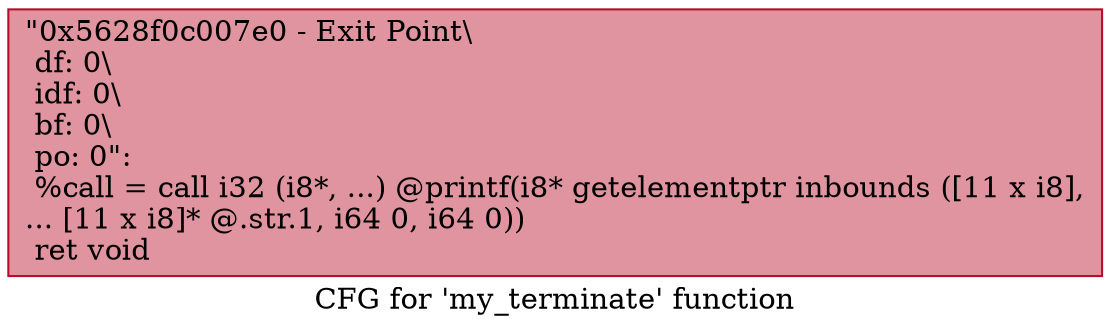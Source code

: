 digraph "CFG for 'my_terminate' function" {
	label="CFG for 'my_terminate' function";

	Node0x5628f0c007e0 [shape=record,color="#b70d28ff", style=filled, fillcolor="#b70d2870",label="{\"0x5628f0c007e0 - Exit Point\\\l df: 0\\\l idf: 0\\\l bf: 0\\\l po: 0\":\l  %call = call i32 (i8*, ...) @printf(i8* getelementptr inbounds ([11 x i8],\l... [11 x i8]* @.str.1, i64 0, i64 0))\l  ret void\l}"];
}
